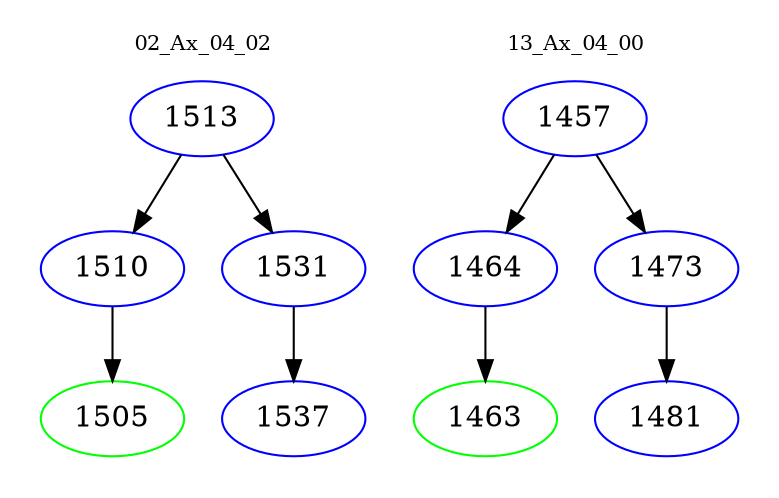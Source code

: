 digraph{
subgraph cluster_0 {
color = white
label = "02_Ax_04_02";
fontsize=10;
T0_1513 [label="1513", color="blue"]
T0_1513 -> T0_1510 [color="black"]
T0_1510 [label="1510", color="blue"]
T0_1510 -> T0_1505 [color="black"]
T0_1505 [label="1505", color="green"]
T0_1513 -> T0_1531 [color="black"]
T0_1531 [label="1531", color="blue"]
T0_1531 -> T0_1537 [color="black"]
T0_1537 [label="1537", color="blue"]
}
subgraph cluster_1 {
color = white
label = "13_Ax_04_00";
fontsize=10;
T1_1457 [label="1457", color="blue"]
T1_1457 -> T1_1464 [color="black"]
T1_1464 [label="1464", color="blue"]
T1_1464 -> T1_1463 [color="black"]
T1_1463 [label="1463", color="green"]
T1_1457 -> T1_1473 [color="black"]
T1_1473 [label="1473", color="blue"]
T1_1473 -> T1_1481 [color="black"]
T1_1481 [label="1481", color="blue"]
}
}
